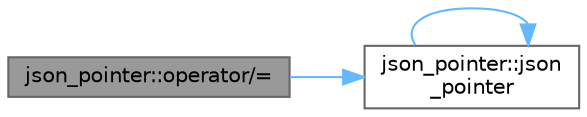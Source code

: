 digraph "json_pointer::operator/="
{
 // INTERACTIVE_SVG=YES
 // LATEX_PDF_SIZE
  bgcolor="transparent";
  edge [fontname=Helvetica,fontsize=10,labelfontname=Helvetica,labelfontsize=10];
  node [fontname=Helvetica,fontsize=10,shape=box,height=0.2,width=0.4];
  rankdir="LR";
  Node1 [id="Node000001",label="json_pointer::operator/=",height=0.2,width=0.4,color="gray40", fillcolor="grey60", style="filled", fontcolor="black",tooltip="append another JSON pointer at the end of this JSON pointer"];
  Node1 -> Node2 [id="edge1_Node000001_Node000002",color="steelblue1",style="solid",tooltip=" "];
  Node2 [id="Node000002",label="json_pointer::json\l_pointer",height=0.2,width=0.4,color="grey40", fillcolor="white", style="filled",URL="$classjson__pointer.html#ab0a623288bc1272870149ad50f799a73",tooltip=" "];
  Node2 -> Node2 [id="edge2_Node000002_Node000002",color="steelblue1",style="solid",tooltip=" "];
}
